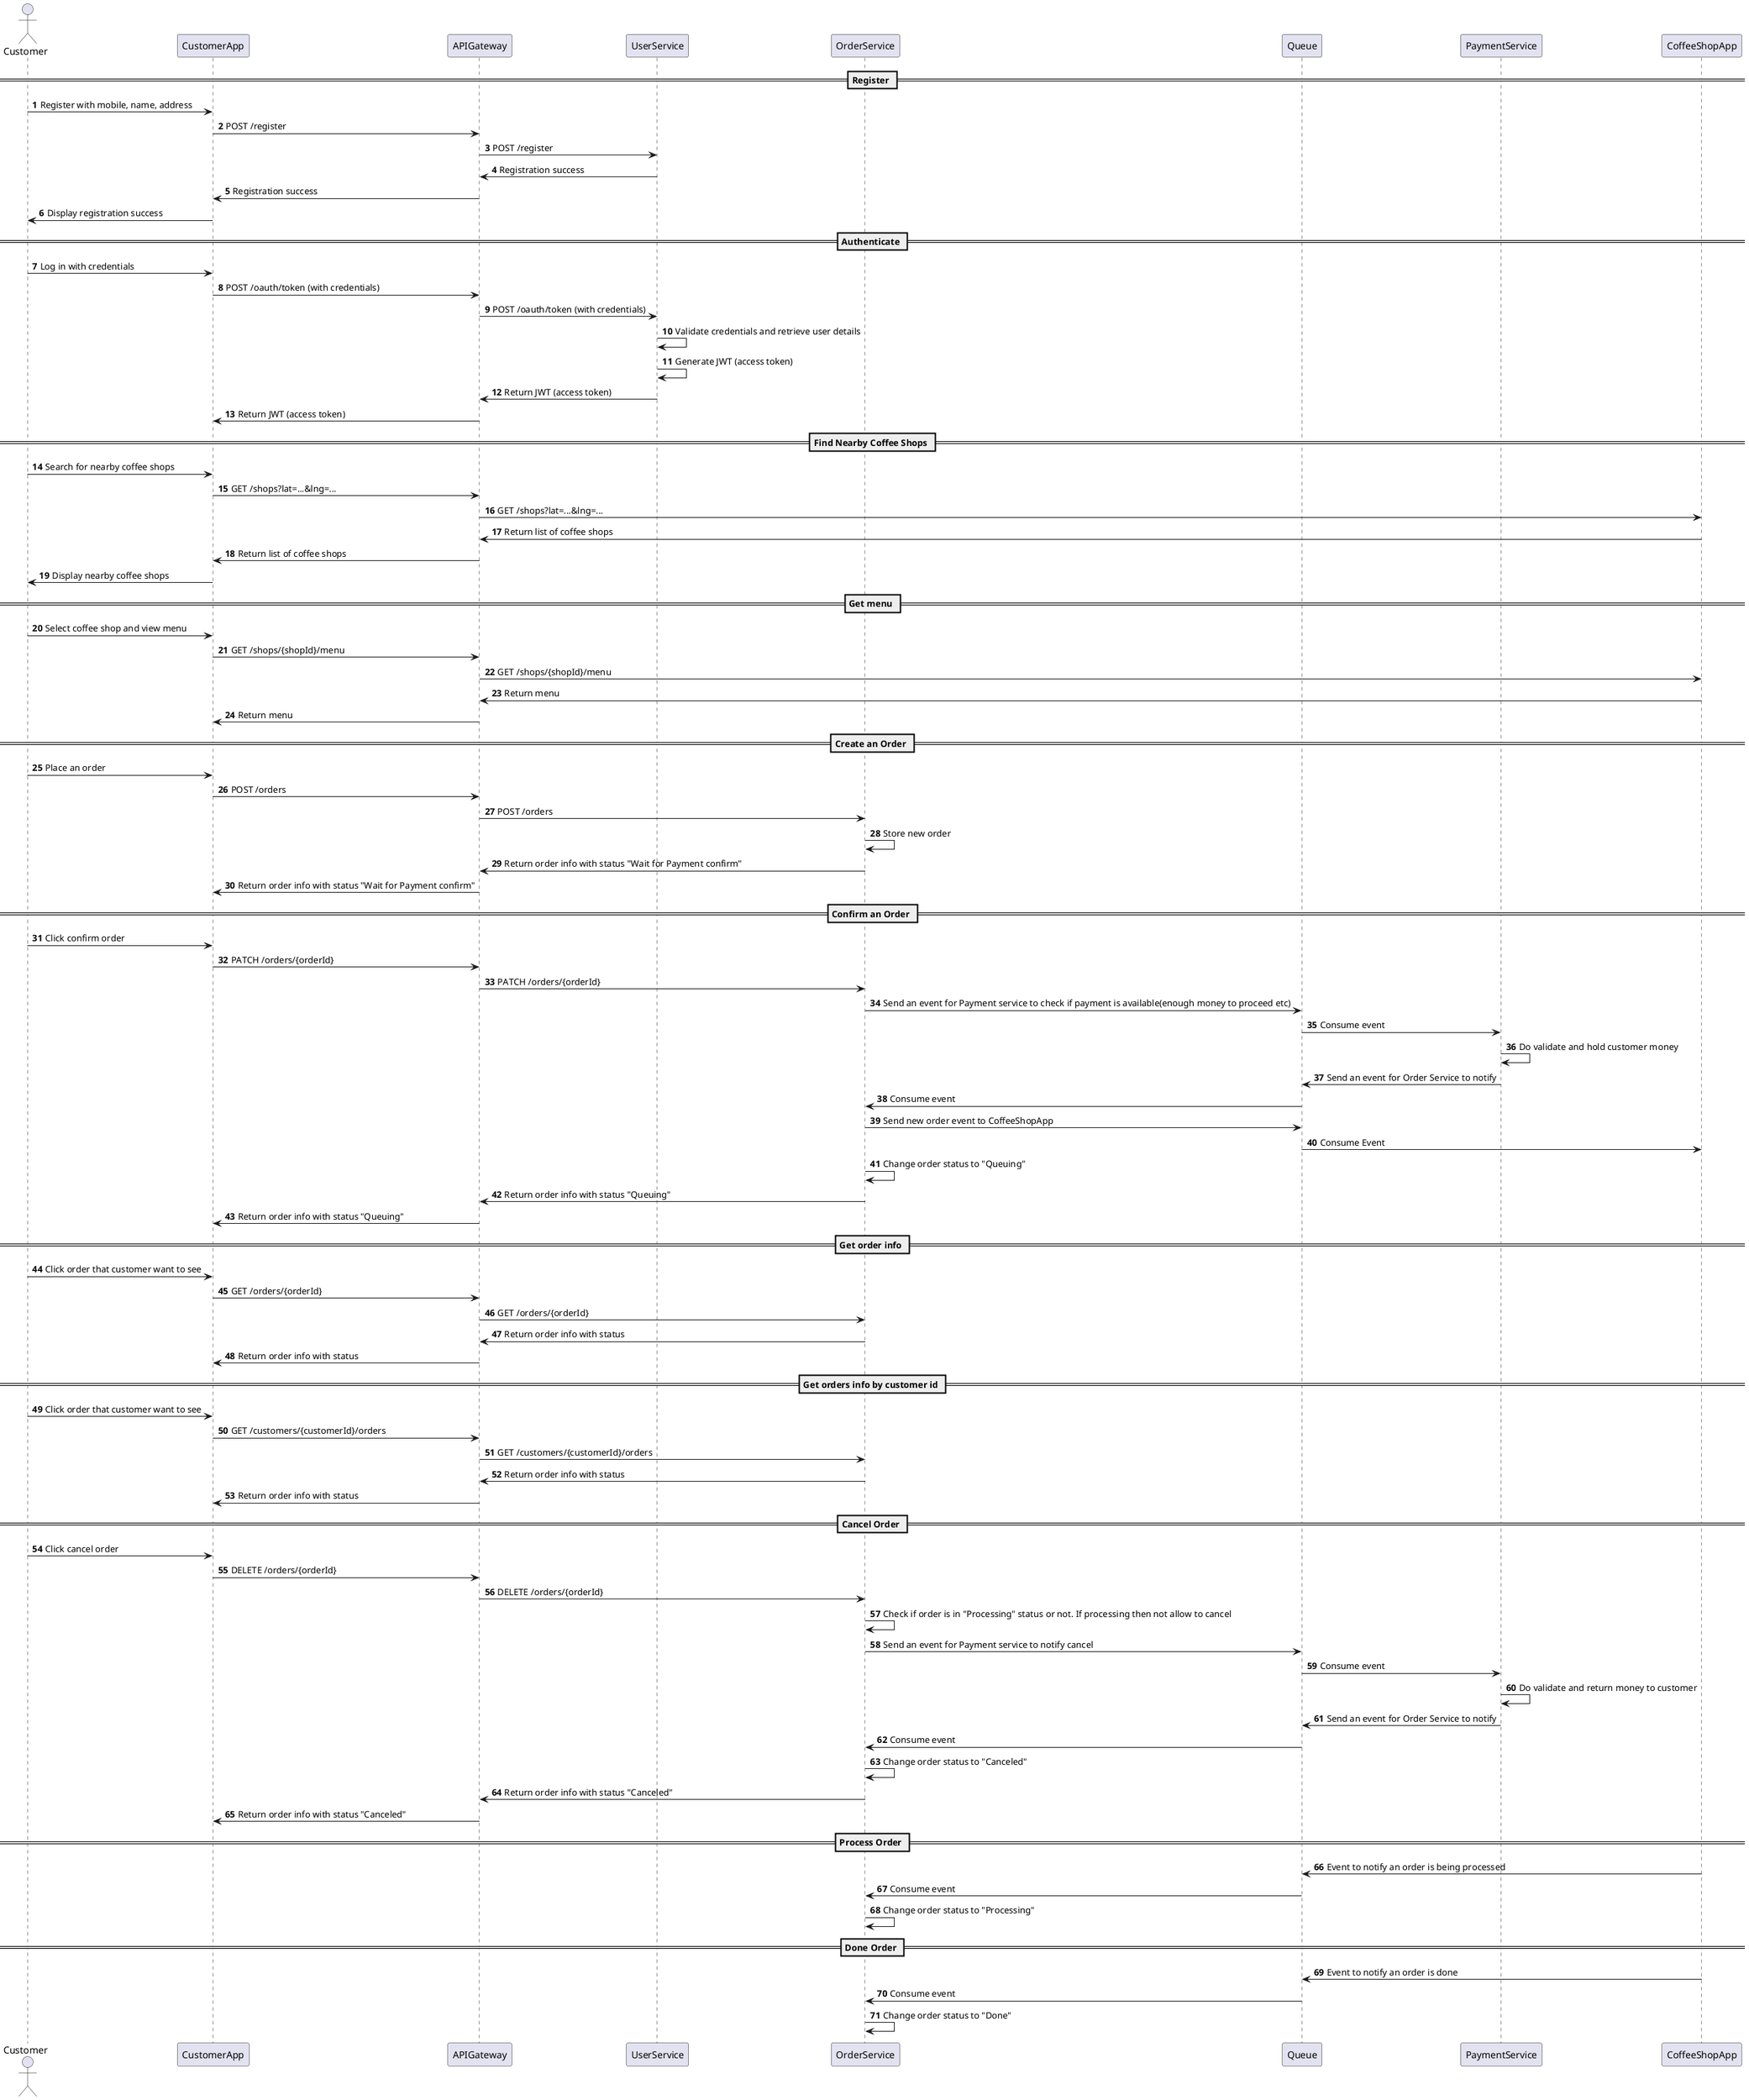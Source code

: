 @startuml
'https://plantuml.com/sequence-diagram

autonumber

actor Customer
participant CustomerApp
participant APIGateway
participant UserService
participant OrderService
participant Queue
participant PaymentService
participant CoffeeShopApp

== Register ==

Customer -> CustomerApp : Register with mobile, name, address

CustomerApp -> APIGateway : POST /register

APIGateway -> UserService : POST /register
UserService -> APIGateway : Registration success

APIGateway -> CustomerApp : Registration success
CustomerApp -> Customer : Display registration success

== Authenticate ==

Customer -> CustomerApp : Log in with credentials
CustomerApp -> APIGateway : POST /oauth/token (with credentials)
APIGateway -> UserService : POST /oauth/token (with credentials)
UserService -> UserService : Validate credentials and retrieve user details
UserService -> UserService : Generate JWT (access token)
UserService -> APIGateway : Return JWT (access token)
APIGateway -> CustomerApp : Return JWT (access token)

== Find Nearby Coffee Shops ==

Customer -> CustomerApp : Search for nearby coffee shops

CustomerApp -> APIGateway : GET /shops?lat=...&lng=...
APIGateway -> CoffeeShopApp : GET /shops?lat=...&lng=...
CoffeeShopApp -> APIGateway : Return list of coffee shops
APIGateway -> CustomerApp : Return list of coffee shops
CustomerApp -> Customer : Display nearby coffee shops

== Get menu ==
Customer -> CustomerApp : Select coffee shop and view menu
CustomerApp -> APIGateway : GET /shops/{shopId}/menu
APIGateway -> CoffeeShopApp : GET /shops/{shopId}/menu
CoffeeShopApp -> APIGateway : Return menu
APIGateway -> CustomerApp : Return menu

== Create an Order ==

Customer -> CustomerApp : Place an order
CustomerApp -> APIGateway : POST /orders
APIGateway -> OrderService : POST /orders
OrderService -> OrderService : Store new order

OrderService -> APIGateway : Return order info with status "Wait for Payment confirm"
APIGateway -> CustomerApp : Return order info with status "Wait for Payment confirm"

== Confirm an Order ==

Customer -> CustomerApp : Click confirm order
CustomerApp -> APIGateway : PATCH /orders/{orderId}
APIGateway -> OrderService : PATCH /orders/{orderId}

OrderService -> Queue: Send an event for Payment service to check if payment is available(enough money to proceed etc)
Queue -> PaymentService: Consume event
PaymentService -> PaymentService: Do validate and hold customer money
PaymentService -> Queue: Send an event for Order Service to notify
Queue -> OrderService: Consume event

OrderService -> Queue: Send new order event to CoffeeShopApp
Queue -> CoffeeShopApp: Consume Event

OrderService -> OrderService : Change order status to "Queuing"
OrderService -> APIGateway : Return order info with status "Queuing"
APIGateway -> CustomerApp : Return order info with status "Queuing"

== Get order info ==

Customer -> CustomerApp : Click order that customer want to see
CustomerApp -> APIGateway : GET /orders/{orderId}
APIGateway -> OrderService : GET /orders/{orderId}

OrderService -> APIGateway : Return order info with status
APIGateway -> CustomerApp : Return order info with status

== Get orders info by customer id ==

Customer -> CustomerApp : Click order that customer want to see
CustomerApp -> APIGateway : GET /customers/{customerId}/orders
APIGateway -> OrderService : GET /customers/{customerId}/orders

OrderService -> APIGateway : Return order info with status
APIGateway -> CustomerApp : Return order info with status

== Cancel Order ==

Customer -> CustomerApp : Click cancel order
CustomerApp -> APIGateway : DELETE /orders/{orderId}
APIGateway -> OrderService : DELETE /orders/{orderId}

OrderService -> OrderService: Check if order is in "Processing" status or not. If processing then not allow to cancel
OrderService -> Queue: Send an event for Payment service to notify cancel
Queue -> PaymentService: Consume event
PaymentService -> PaymentService: Do validate and return money to customer
PaymentService -> Queue: Send an event for Order Service to notify
Queue -> OrderService: Consume event
OrderService -> OrderService : Change order status to "Canceled"
OrderService -> APIGateway : Return order info with status "Canceled"
APIGateway -> CustomerApp : Return order info with status "Canceled"

== Process Order ==

CoffeeShopApp -> Queue: Event to notify an order is being processed
Queue -> OrderService: Consume event
OrderService -> OrderService: Change order status to "Processing"

== Done Order ==

CoffeeShopApp -> Queue: Event to notify an order is done
Queue -> OrderService: Consume event
OrderService -> OrderService: Change order status to "Done"

@enduml